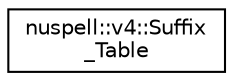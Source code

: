 digraph "Graphical Class Hierarchy"
{
 // LATEX_PDF_SIZE
  edge [fontname="Helvetica",fontsize="10",labelfontname="Helvetica",labelfontsize="10"];
  node [fontname="Helvetica",fontsize="10",shape=record];
  rankdir="LR";
  Node0 [label="nuspell::v4::Suffix\l_Table",height=0.2,width=0.4,color="black", fillcolor="white", style="filled",URL="$classnuspell_1_1v4_1_1_suffix___table.html",tooltip=" "];
}
